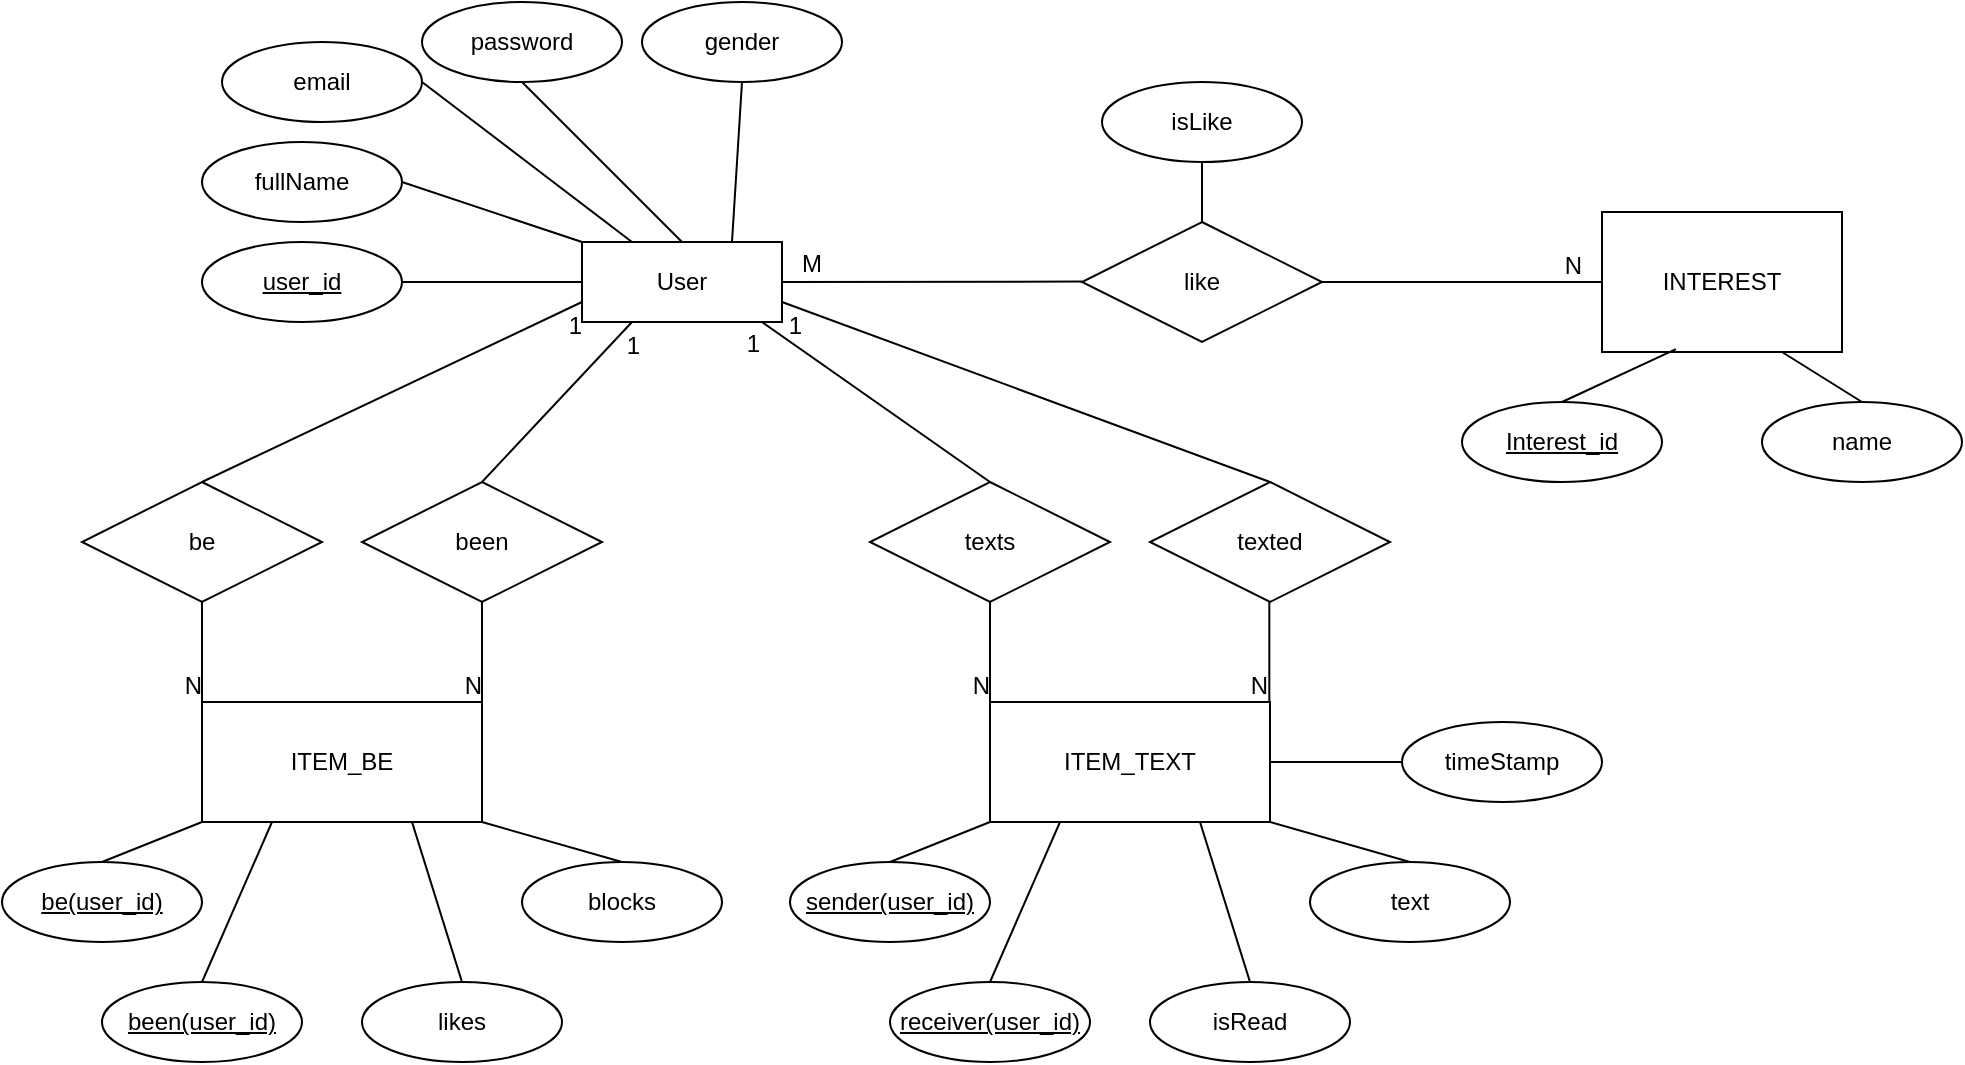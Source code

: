 <mxfile version="13.8.8" type="device" pages="2"><diagram id="E6TCbH85tdZOwjqcfLdC" name="ER"><mxGraphModel dx="2310" dy="783" grid="1" gridSize="10" guides="1" tooltips="1" connect="1" arrows="1" fold="1" page="1" pageScale="1" pageWidth="827" pageHeight="1169" math="0" shadow="0"><root><mxCell id="8Wpp2rc77UVr5AsnBSZf-0"/><mxCell id="8Wpp2rc77UVr5AsnBSZf-1" parent="8Wpp2rc77UVr5AsnBSZf-0"/><mxCell id="8Wpp2rc77UVr5AsnBSZf-2" value="User" style="whiteSpace=wrap;html=1;align=center;" vertex="1" parent="8Wpp2rc77UVr5AsnBSZf-1"><mxGeometry x="130" y="160" width="100" height="40" as="geometry"/></mxCell><mxCell id="8Wpp2rc77UVr5AsnBSZf-6" value="INTEREST" style="whiteSpace=wrap;html=1;align=center;" vertex="1" parent="8Wpp2rc77UVr5AsnBSZf-1"><mxGeometry x="640" y="145" width="120" height="70" as="geometry"/></mxCell><mxCell id="8Wpp2rc77UVr5AsnBSZf-20" value="fullName" style="ellipse;whiteSpace=wrap;html=1;align=center;" vertex="1" parent="8Wpp2rc77UVr5AsnBSZf-1"><mxGeometry x="-60" y="110" width="100" height="40" as="geometry"/></mxCell><mxCell id="8Wpp2rc77UVr5AsnBSZf-21" value="user_id" style="ellipse;whiteSpace=wrap;html=1;align=center;fontStyle=4;" vertex="1" parent="8Wpp2rc77UVr5AsnBSZf-1"><mxGeometry x="-60" y="160" width="100" height="40" as="geometry"/></mxCell><mxCell id="8Wpp2rc77UVr5AsnBSZf-23" value="email" style="ellipse;whiteSpace=wrap;html=1;align=center;" vertex="1" parent="8Wpp2rc77UVr5AsnBSZf-1"><mxGeometry x="-50" y="60" width="100" height="40" as="geometry"/></mxCell><mxCell id="8Wpp2rc77UVr5AsnBSZf-24" value="password" style="ellipse;whiteSpace=wrap;html=1;align=center;" vertex="1" parent="8Wpp2rc77UVr5AsnBSZf-1"><mxGeometry x="50" y="40" width="100" height="40" as="geometry"/></mxCell><mxCell id="8Wpp2rc77UVr5AsnBSZf-27" value="Interest_id" style="ellipse;whiteSpace=wrap;html=1;align=center;fontStyle=4;" vertex="1" parent="8Wpp2rc77UVr5AsnBSZf-1"><mxGeometry x="570" y="240" width="100" height="40" as="geometry"/></mxCell><mxCell id="8Wpp2rc77UVr5AsnBSZf-28" value="name" style="ellipse;whiteSpace=wrap;html=1;align=center;" vertex="1" parent="8Wpp2rc77UVr5AsnBSZf-1"><mxGeometry x="720" y="240" width="100" height="40" as="geometry"/></mxCell><mxCell id="8Wpp2rc77UVr5AsnBSZf-30" value="like" style="shape=rhombus;perimeter=rhombusPerimeter;whiteSpace=wrap;html=1;align=center;" vertex="1" parent="8Wpp2rc77UVr5AsnBSZf-1"><mxGeometry x="380" y="150" width="120" height="60" as="geometry"/></mxCell><mxCell id="8Wpp2rc77UVr5AsnBSZf-32" value="" style="endArrow=none;html=1;rounded=0;strokeColor=#000000;entryX=1;entryY=0.5;entryDx=0;entryDy=0;" edge="1" parent="8Wpp2rc77UVr5AsnBSZf-1" target="8Wpp2rc77UVr5AsnBSZf-2"><mxGeometry relative="1" as="geometry"><mxPoint x="380" y="179.8" as="sourcePoint"/><mxPoint x="270" y="179.8" as="targetPoint"/></mxGeometry></mxCell><mxCell id="8Wpp2rc77UVr5AsnBSZf-33" value="M" style="resizable=0;html=1;align=right;verticalAlign=bottom;" connectable="0" vertex="1" parent="8Wpp2rc77UVr5AsnBSZf-32"><mxGeometry x="1" relative="1" as="geometry"><mxPoint x="20" as="offset"/></mxGeometry></mxCell><mxCell id="8Wpp2rc77UVr5AsnBSZf-34" value="" style="endArrow=none;html=1;rounded=0;strokeColor=#000000;entryX=0;entryY=0.5;entryDx=0;entryDy=0;exitX=1;exitY=0.5;exitDx=0;exitDy=0;" edge="1" parent="8Wpp2rc77UVr5AsnBSZf-1" source="8Wpp2rc77UVr5AsnBSZf-30" target="8Wpp2rc77UVr5AsnBSZf-6"><mxGeometry relative="1" as="geometry"><mxPoint x="440" y="190" as="sourcePoint"/><mxPoint x="600" y="190" as="targetPoint"/></mxGeometry></mxCell><mxCell id="8Wpp2rc77UVr5AsnBSZf-35" value="N" style="resizable=0;html=1;align=right;verticalAlign=bottom;" connectable="0" vertex="1" parent="8Wpp2rc77UVr5AsnBSZf-34"><mxGeometry x="1" relative="1" as="geometry"><mxPoint x="-10" as="offset"/></mxGeometry></mxCell><mxCell id="8Wpp2rc77UVr5AsnBSZf-36" value="" style="endArrow=none;html=1;rounded=0;strokeColor=#000000;entryX=0.75;entryY=0;entryDx=0;entryDy=0;exitX=0.5;exitY=1;exitDx=0;exitDy=0;" edge="1" parent="8Wpp2rc77UVr5AsnBSZf-1" source="2K-7W08GJrU05HCNOI3x-11" target="8Wpp2rc77UVr5AsnBSZf-2"><mxGeometry relative="1" as="geometry"><mxPoint x="100" y="180" as="sourcePoint"/><mxPoint x="150" y="210" as="targetPoint"/></mxGeometry></mxCell><mxCell id="8Wpp2rc77UVr5AsnBSZf-39" value="" style="endArrow=none;html=1;rounded=0;strokeColor=#000000;exitX=1;exitY=0.5;exitDx=0;exitDy=0;entryX=0;entryY=0.5;entryDx=0;entryDy=0;" edge="1" parent="8Wpp2rc77UVr5AsnBSZf-1" source="8Wpp2rc77UVr5AsnBSZf-21" target="8Wpp2rc77UVr5AsnBSZf-2"><mxGeometry relative="1" as="geometry"><mxPoint x="40" y="130" as="sourcePoint"/><mxPoint x="200" y="130" as="targetPoint"/></mxGeometry></mxCell><mxCell id="8Wpp2rc77UVr5AsnBSZf-40" value="" style="endArrow=none;html=1;rounded=0;strokeColor=#000000;exitX=1;exitY=0.5;exitDx=0;exitDy=0;entryX=0;entryY=0;entryDx=0;entryDy=0;" edge="1" parent="8Wpp2rc77UVr5AsnBSZf-1" source="8Wpp2rc77UVr5AsnBSZf-20" target="8Wpp2rc77UVr5AsnBSZf-2"><mxGeometry relative="1" as="geometry"><mxPoint x="40" y="130" as="sourcePoint"/><mxPoint x="200" y="130" as="targetPoint"/></mxGeometry></mxCell><mxCell id="8Wpp2rc77UVr5AsnBSZf-41" value="" style="endArrow=none;html=1;rounded=0;strokeColor=#000000;exitX=1;exitY=0.5;exitDx=0;exitDy=0;entryX=0.25;entryY=0;entryDx=0;entryDy=0;" edge="1" parent="8Wpp2rc77UVr5AsnBSZf-1" source="8Wpp2rc77UVr5AsnBSZf-23" target="8Wpp2rc77UVr5AsnBSZf-2"><mxGeometry relative="1" as="geometry"><mxPoint x="140" y="130" as="sourcePoint"/><mxPoint x="300" y="130" as="targetPoint"/></mxGeometry></mxCell><mxCell id="8Wpp2rc77UVr5AsnBSZf-42" value="" style="endArrow=none;html=1;rounded=0;strokeColor=#000000;entryX=0.5;entryY=1;entryDx=0;entryDy=0;exitX=0.5;exitY=0;exitDx=0;exitDy=0;" edge="1" parent="8Wpp2rc77UVr5AsnBSZf-1" source="8Wpp2rc77UVr5AsnBSZf-2" target="8Wpp2rc77UVr5AsnBSZf-24"><mxGeometry relative="1" as="geometry"><mxPoint x="140" y="130" as="sourcePoint"/><mxPoint x="300" y="130" as="targetPoint"/></mxGeometry></mxCell><mxCell id="8Wpp2rc77UVr5AsnBSZf-43" value="" style="endArrow=none;html=1;rounded=0;strokeColor=#000000;exitX=0.5;exitY=0;exitDx=0;exitDy=0;entryX=0.308;entryY=0.979;entryDx=0;entryDy=0;entryPerimeter=0;" edge="1" parent="8Wpp2rc77UVr5AsnBSZf-1" source="8Wpp2rc77UVr5AsnBSZf-27" target="8Wpp2rc77UVr5AsnBSZf-6"><mxGeometry relative="1" as="geometry"><mxPoint x="550" y="160" as="sourcePoint"/><mxPoint x="710" y="160" as="targetPoint"/></mxGeometry></mxCell><mxCell id="8Wpp2rc77UVr5AsnBSZf-44" value="" style="endArrow=none;html=1;rounded=0;strokeColor=#000000;exitX=0.75;exitY=1;exitDx=0;exitDy=0;entryX=0.5;entryY=0;entryDx=0;entryDy=0;" edge="1" parent="8Wpp2rc77UVr5AsnBSZf-1" source="8Wpp2rc77UVr5AsnBSZf-6" target="8Wpp2rc77UVr5AsnBSZf-28"><mxGeometry relative="1" as="geometry"><mxPoint x="550" y="160" as="sourcePoint"/><mxPoint x="710" y="160" as="targetPoint"/></mxGeometry></mxCell><mxCell id="2K-7W08GJrU05HCNOI3x-0" value="be" style="shape=rhombus;perimeter=rhombusPerimeter;whiteSpace=wrap;html=1;align=center;" vertex="1" parent="8Wpp2rc77UVr5AsnBSZf-1"><mxGeometry x="-120" y="280" width="120" height="60" as="geometry"/></mxCell><mxCell id="2K-7W08GJrU05HCNOI3x-11" value="gender" style="ellipse;whiteSpace=wrap;html=1;align=center;" vertex="1" parent="8Wpp2rc77UVr5AsnBSZf-1"><mxGeometry x="160" y="40" width="100" height="40" as="geometry"/></mxCell><mxCell id="2K-7W08GJrU05HCNOI3x-16" value="be(user_id)" style="ellipse;whiteSpace=wrap;html=1;align=center;fontStyle=4;" vertex="1" parent="8Wpp2rc77UVr5AsnBSZf-1"><mxGeometry x="-160" y="470" width="100" height="40" as="geometry"/></mxCell><mxCell id="2K-7W08GJrU05HCNOI3x-17" value="been(user_id)" style="ellipse;whiteSpace=wrap;html=1;align=center;fontStyle=4;" vertex="1" parent="8Wpp2rc77UVr5AsnBSZf-1"><mxGeometry x="-110" y="530" width="100" height="40" as="geometry"/></mxCell><mxCell id="2K-7W08GJrU05HCNOI3x-18" value="" style="endArrow=none;html=1;rounded=0;strokeColor=#000000;exitX=0.5;exitY=0;exitDx=0;exitDy=0;entryX=0;entryY=1;entryDx=0;entryDy=0;" edge="1" parent="8Wpp2rc77UVr5AsnBSZf-1" source="2K-7W08GJrU05HCNOI3x-16"><mxGeometry relative="1" as="geometry"><mxPoint x="-40" y="370" as="sourcePoint"/><mxPoint x="-60" y="450.0" as="targetPoint"/></mxGeometry></mxCell><mxCell id="2K-7W08GJrU05HCNOI3x-19" value="" style="endArrow=none;html=1;rounded=0;strokeColor=#000000;exitX=0.5;exitY=0;exitDx=0;exitDy=0;entryX=0.25;entryY=1;entryDx=0;entryDy=0;" edge="1" parent="8Wpp2rc77UVr5AsnBSZf-1" source="2K-7W08GJrU05HCNOI3x-17"><mxGeometry relative="1" as="geometry"><mxPoint x="-30" y="370" as="sourcePoint"/><mxPoint x="-25" y="450.0" as="targetPoint"/></mxGeometry></mxCell><mxCell id="2K-7W08GJrU05HCNOI3x-20" value="likes" style="ellipse;whiteSpace=wrap;html=1;align=center;" vertex="1" parent="8Wpp2rc77UVr5AsnBSZf-1"><mxGeometry x="20" y="530" width="100" height="40" as="geometry"/></mxCell><mxCell id="2K-7W08GJrU05HCNOI3x-21" value="" style="endArrow=none;html=1;rounded=0;strokeColor=#000000;exitX=0.5;exitY=0;exitDx=0;exitDy=0;entryX=0.75;entryY=1;entryDx=0;entryDy=0;" edge="1" parent="8Wpp2rc77UVr5AsnBSZf-1" source="2K-7W08GJrU05HCNOI3x-20"><mxGeometry relative="1" as="geometry"><mxPoint x="-50" y="540" as="sourcePoint"/><mxPoint x="45" y="450.0" as="targetPoint"/></mxGeometry></mxCell><mxCell id="2K-7W08GJrU05HCNOI3x-22" value="blocks" style="ellipse;whiteSpace=wrap;html=1;align=center;" vertex="1" parent="8Wpp2rc77UVr5AsnBSZf-1"><mxGeometry x="100" y="470" width="100" height="40" as="geometry"/></mxCell><mxCell id="2K-7W08GJrU05HCNOI3x-23" value="" style="endArrow=none;html=1;rounded=0;strokeColor=#000000;exitX=1;exitY=1;exitDx=0;exitDy=0;entryX=0.5;entryY=0;entryDx=0;entryDy=0;" edge="1" parent="8Wpp2rc77UVr5AsnBSZf-1" target="2K-7W08GJrU05HCNOI3x-22"><mxGeometry relative="1" as="geometry"><mxPoint x="80.0" y="450.0" as="sourcePoint"/><mxPoint x="80" y="490" as="targetPoint"/></mxGeometry></mxCell><mxCell id="2K-7W08GJrU05HCNOI3x-24" value="been" style="shape=rhombus;perimeter=rhombusPerimeter;whiteSpace=wrap;html=1;align=center;" vertex="1" parent="8Wpp2rc77UVr5AsnBSZf-1"><mxGeometry x="20" y="280" width="120" height="60" as="geometry"/></mxCell><mxCell id="2K-7W08GJrU05HCNOI3x-30" value="texts" style="shape=rhombus;perimeter=rhombusPerimeter;whiteSpace=wrap;html=1;align=center;" vertex="1" parent="8Wpp2rc77UVr5AsnBSZf-1"><mxGeometry x="274" y="280" width="120" height="60" as="geometry"/></mxCell><mxCell id="2K-7W08GJrU05HCNOI3x-33" value="sender(user_id)" style="ellipse;whiteSpace=wrap;html=1;align=center;fontStyle=4;" vertex="1" parent="8Wpp2rc77UVr5AsnBSZf-1"><mxGeometry x="234" y="470" width="100" height="40" as="geometry"/></mxCell><mxCell id="2K-7W08GJrU05HCNOI3x-34" value="receiver(user_id)" style="ellipse;whiteSpace=wrap;html=1;align=center;fontStyle=4;" vertex="1" parent="8Wpp2rc77UVr5AsnBSZf-1"><mxGeometry x="284" y="530" width="100" height="40" as="geometry"/></mxCell><mxCell id="2K-7W08GJrU05HCNOI3x-35" value="" style="endArrow=none;html=1;rounded=0;strokeColor=#000000;exitX=0.5;exitY=0;exitDx=0;exitDy=0;entryX=0;entryY=1;entryDx=0;entryDy=0;" edge="1" parent="8Wpp2rc77UVr5AsnBSZf-1" source="2K-7W08GJrU05HCNOI3x-33"><mxGeometry relative="1" as="geometry"><mxPoint x="354" y="370" as="sourcePoint"/><mxPoint x="334" y="450.0" as="targetPoint"/></mxGeometry></mxCell><mxCell id="2K-7W08GJrU05HCNOI3x-36" value="" style="endArrow=none;html=1;rounded=0;strokeColor=#000000;exitX=0.5;exitY=0;exitDx=0;exitDy=0;entryX=0.25;entryY=1;entryDx=0;entryDy=0;" edge="1" parent="8Wpp2rc77UVr5AsnBSZf-1" source="2K-7W08GJrU05HCNOI3x-34"><mxGeometry relative="1" as="geometry"><mxPoint x="364" y="370" as="sourcePoint"/><mxPoint x="369" y="450.0" as="targetPoint"/></mxGeometry></mxCell><mxCell id="2K-7W08GJrU05HCNOI3x-37" value="isRead" style="ellipse;whiteSpace=wrap;html=1;align=center;" vertex="1" parent="8Wpp2rc77UVr5AsnBSZf-1"><mxGeometry x="414" y="530" width="100" height="40" as="geometry"/></mxCell><mxCell id="2K-7W08GJrU05HCNOI3x-38" value="" style="endArrow=none;html=1;rounded=0;strokeColor=#000000;exitX=0.5;exitY=0;exitDx=0;exitDy=0;entryX=0.75;entryY=1;entryDx=0;entryDy=0;" edge="1" parent="8Wpp2rc77UVr5AsnBSZf-1" source="2K-7W08GJrU05HCNOI3x-37"><mxGeometry relative="1" as="geometry"><mxPoint x="344" y="540" as="sourcePoint"/><mxPoint x="439" y="450.0" as="targetPoint"/></mxGeometry></mxCell><mxCell id="2K-7W08GJrU05HCNOI3x-39" value="text" style="ellipse;whiteSpace=wrap;html=1;align=center;" vertex="1" parent="8Wpp2rc77UVr5AsnBSZf-1"><mxGeometry x="494" y="470" width="100" height="40" as="geometry"/></mxCell><mxCell id="2K-7W08GJrU05HCNOI3x-40" value="" style="endArrow=none;html=1;rounded=0;strokeColor=#000000;exitX=1;exitY=1;exitDx=0;exitDy=0;entryX=0.5;entryY=0;entryDx=0;entryDy=0;" edge="1" parent="8Wpp2rc77UVr5AsnBSZf-1" target="2K-7W08GJrU05HCNOI3x-39"><mxGeometry relative="1" as="geometry"><mxPoint x="474" y="450.0" as="sourcePoint"/><mxPoint x="474" y="490" as="targetPoint"/></mxGeometry></mxCell><mxCell id="2K-7W08GJrU05HCNOI3x-41" value="texted" style="shape=rhombus;perimeter=rhombusPerimeter;whiteSpace=wrap;html=1;align=center;" vertex="1" parent="8Wpp2rc77UVr5AsnBSZf-1"><mxGeometry x="414" y="280" width="120" height="60" as="geometry"/></mxCell><mxCell id="2K-7W08GJrU05HCNOI3x-43" value="timeStamp" style="ellipse;whiteSpace=wrap;html=1;align=center;" vertex="1" parent="8Wpp2rc77UVr5AsnBSZf-1"><mxGeometry x="540" y="400" width="100" height="40" as="geometry"/></mxCell><mxCell id="2K-7W08GJrU05HCNOI3x-44" value="" style="endArrow=none;html=1;rounded=0;strokeColor=#000000;exitX=1;exitY=0.5;exitDx=0;exitDy=0;" edge="1" parent="8Wpp2rc77UVr5AsnBSZf-1" target="2K-7W08GJrU05HCNOI3x-43"><mxGeometry relative="1" as="geometry"><mxPoint x="474" y="420" as="sourcePoint"/><mxPoint x="554" y="480.0" as="targetPoint"/></mxGeometry></mxCell><mxCell id="dOLoXVNQqzG0iiNhiLV7-5" value="" style="endArrow=none;html=1;rounded=0;strokeColor=#000000;entryX=0.25;entryY=1;entryDx=0;entryDy=0;exitX=0.5;exitY=0;exitDx=0;exitDy=0;" edge="1" parent="8Wpp2rc77UVr5AsnBSZf-1" source="2K-7W08GJrU05HCNOI3x-24" target="8Wpp2rc77UVr5AsnBSZf-2"><mxGeometry relative="1" as="geometry"><mxPoint x="140" y="290" as="sourcePoint"/><mxPoint x="300" y="290" as="targetPoint"/></mxGeometry></mxCell><mxCell id="dOLoXVNQqzG0iiNhiLV7-6" value="1" style="resizable=0;html=1;align=right;verticalAlign=bottom;" connectable="0" vertex="1" parent="dOLoXVNQqzG0iiNhiLV7-5"><mxGeometry x="1" relative="1" as="geometry"><mxPoint x="4.77" y="20.25" as="offset"/></mxGeometry></mxCell><mxCell id="dOLoXVNQqzG0iiNhiLV7-8" value="" style="endArrow=none;html=1;rounded=0;strokeColor=#000000;entryX=0;entryY=0.75;entryDx=0;entryDy=0;exitX=0.5;exitY=0;exitDx=0;exitDy=0;" edge="1" parent="8Wpp2rc77UVr5AsnBSZf-1" source="2K-7W08GJrU05HCNOI3x-0" target="8Wpp2rc77UVr5AsnBSZf-2"><mxGeometry relative="1" as="geometry"><mxPoint x="-110" y="199.31" as="sourcePoint"/><mxPoint x="50" y="199.31" as="targetPoint"/></mxGeometry></mxCell><mxCell id="dOLoXVNQqzG0iiNhiLV7-9" value="1" style="resizable=0;html=1;align=right;verticalAlign=bottom;" connectable="0" vertex="1" parent="dOLoXVNQqzG0iiNhiLV7-8"><mxGeometry x="1" relative="1" as="geometry"><mxPoint x="0.22" y="19.9" as="offset"/></mxGeometry></mxCell><mxCell id="dOLoXVNQqzG0iiNhiLV7-11" value="ITEM_BE" style="whiteSpace=wrap;html=1;align=center;" vertex="1" parent="8Wpp2rc77UVr5AsnBSZf-1"><mxGeometry x="-60" y="390" width="140" height="60" as="geometry"/></mxCell><mxCell id="dOLoXVNQqzG0iiNhiLV7-13" value="" style="endArrow=none;html=1;rounded=0;strokeColor=#000000;exitX=0.5;exitY=1;exitDx=0;exitDy=0;entryX=0;entryY=0;entryDx=0;entryDy=0;" edge="1" parent="8Wpp2rc77UVr5AsnBSZf-1" source="2K-7W08GJrU05HCNOI3x-0" target="dOLoXVNQqzG0iiNhiLV7-11"><mxGeometry relative="1" as="geometry"><mxPoint x="-20" y="360" as="sourcePoint"/><mxPoint x="140" y="360" as="targetPoint"/></mxGeometry></mxCell><mxCell id="dOLoXVNQqzG0iiNhiLV7-14" value="N" style="resizable=0;html=1;align=right;verticalAlign=bottom;" connectable="0" vertex="1" parent="dOLoXVNQqzG0iiNhiLV7-13"><mxGeometry x="1" relative="1" as="geometry"/></mxCell><mxCell id="dOLoXVNQqzG0iiNhiLV7-15" value="" style="endArrow=none;html=1;rounded=0;strokeColor=#000000;exitX=0.5;exitY=1;exitDx=0;exitDy=0;entryX=0;entryY=0;entryDx=0;entryDy=0;" edge="1" parent="8Wpp2rc77UVr5AsnBSZf-1"><mxGeometry relative="1" as="geometry"><mxPoint x="80" y="340.0" as="sourcePoint"/><mxPoint x="80" y="390" as="targetPoint"/></mxGeometry></mxCell><mxCell id="dOLoXVNQqzG0iiNhiLV7-16" value="N" style="resizable=0;html=1;align=right;verticalAlign=bottom;" connectable="0" vertex="1" parent="dOLoXVNQqzG0iiNhiLV7-15"><mxGeometry x="1" relative="1" as="geometry"/></mxCell><mxCell id="dOLoXVNQqzG0iiNhiLV7-17" value="" style="endArrow=none;html=1;rounded=0;strokeColor=#000000;entryX=0;entryY=0.75;entryDx=0;entryDy=0;exitX=0.5;exitY=0;exitDx=0;exitDy=0;" edge="1" parent="8Wpp2rc77UVr5AsnBSZf-1" source="2K-7W08GJrU05HCNOI3x-30"><mxGeometry relative="1" as="geometry"><mxPoint x="30" y="290" as="sourcePoint"/><mxPoint x="220.0" y="200" as="targetPoint"/></mxGeometry></mxCell><mxCell id="dOLoXVNQqzG0iiNhiLV7-18" value="1" style="resizable=0;html=1;align=right;verticalAlign=bottom;" connectable="0" vertex="1" parent="dOLoXVNQqzG0iiNhiLV7-17"><mxGeometry x="1" relative="1" as="geometry"><mxPoint y="19.94" as="offset"/></mxGeometry></mxCell><mxCell id="dOLoXVNQqzG0iiNhiLV7-19" value="" style="endArrow=none;html=1;rounded=0;strokeColor=#000000;entryX=0;entryY=0.75;entryDx=0;entryDy=0;exitX=0.5;exitY=0;exitDx=0;exitDy=0;" edge="1" parent="8Wpp2rc77UVr5AsnBSZf-1" source="2K-7W08GJrU05HCNOI3x-41"><mxGeometry relative="1" as="geometry"><mxPoint x="344" y="270" as="sourcePoint"/><mxPoint x="230.0" y="190" as="targetPoint"/></mxGeometry></mxCell><mxCell id="dOLoXVNQqzG0iiNhiLV7-20" value="1" style="resizable=0;html=1;align=right;verticalAlign=bottom;" connectable="0" vertex="1" parent="dOLoXVNQqzG0iiNhiLV7-19"><mxGeometry x="1" relative="1" as="geometry"><mxPoint x="9.94" y="19.98" as="offset"/></mxGeometry></mxCell><mxCell id="dOLoXVNQqzG0iiNhiLV7-21" value="" style="endArrow=none;html=1;rounded=0;strokeColor=#000000;exitX=0.5;exitY=1;exitDx=0;exitDy=0;entryX=0;entryY=0;entryDx=0;entryDy=0;" edge="1" parent="8Wpp2rc77UVr5AsnBSZf-1"><mxGeometry relative="1" as="geometry"><mxPoint x="334" y="340.0" as="sourcePoint"/><mxPoint x="334" y="390" as="targetPoint"/></mxGeometry></mxCell><mxCell id="dOLoXVNQqzG0iiNhiLV7-22" value="N" style="resizable=0;html=1;align=right;verticalAlign=bottom;" connectable="0" vertex="1" parent="dOLoXVNQqzG0iiNhiLV7-21"><mxGeometry x="1" relative="1" as="geometry"/></mxCell><mxCell id="dOLoXVNQqzG0iiNhiLV7-23" value="" style="endArrow=none;html=1;rounded=0;strokeColor=#000000;exitX=0.5;exitY=1;exitDx=0;exitDy=0;entryX=0;entryY=0;entryDx=0;entryDy=0;" edge="1" parent="8Wpp2rc77UVr5AsnBSZf-1"><mxGeometry relative="1" as="geometry"><mxPoint x="473.66" y="340.0" as="sourcePoint"/><mxPoint x="473.66" y="390" as="targetPoint"/></mxGeometry></mxCell><mxCell id="dOLoXVNQqzG0iiNhiLV7-24" value="N" style="resizable=0;html=1;align=right;verticalAlign=bottom;" connectable="0" vertex="1" parent="dOLoXVNQqzG0iiNhiLV7-23"><mxGeometry x="1" relative="1" as="geometry"/></mxCell><mxCell id="dOLoXVNQqzG0iiNhiLV7-25" value="ITEM_TEXT" style="whiteSpace=wrap;html=1;align=center;" vertex="1" parent="8Wpp2rc77UVr5AsnBSZf-1"><mxGeometry x="334" y="390" width="140" height="60" as="geometry"/></mxCell><mxCell id="dOLoXVNQqzG0iiNhiLV7-31" value="isLike" style="ellipse;whiteSpace=wrap;html=1;align=center;" vertex="1" parent="8Wpp2rc77UVr5AsnBSZf-1"><mxGeometry x="390" y="80" width="100" height="40" as="geometry"/></mxCell><mxCell id="dOLoXVNQqzG0iiNhiLV7-34" value="" style="endArrow=none;html=1;rounded=0;strokeColor=#000000;exitX=0.5;exitY=0;exitDx=0;exitDy=0;entryX=0.5;entryY=1;entryDx=0;entryDy=0;" edge="1" parent="8Wpp2rc77UVr5AsnBSZf-1" source="8Wpp2rc77UVr5AsnBSZf-30" target="dOLoXVNQqzG0iiNhiLV7-31"><mxGeometry relative="1" as="geometry"><mxPoint x="260" y="290" as="sourcePoint"/><mxPoint x="420" y="290" as="targetPoint"/></mxGeometry></mxCell></root></mxGraphModel></diagram><diagram id="WJf5pchCrzGm-eH7Ul6c" name="Page-2"><mxGraphModel dx="1420" dy="313" grid="1" gridSize="10" guides="1" tooltips="1" connect="1" arrows="1" fold="1" page="1" pageScale="1" pageWidth="827" pageHeight="1169" math="0" shadow="0"><root><mxCell id="jBHrH5TgtLiB7cssUhV8-0"/><mxCell id="jBHrH5TgtLiB7cssUhV8-1" parent="jBHrH5TgtLiB7cssUhV8-0"/><mxCell id="NZ4QxPWf2azzUg17UMpQ-0" value="User" style="whiteSpace=wrap;html=1;align=center;" vertex="1" parent="jBHrH5TgtLiB7cssUhV8-1"><mxGeometry x="130" y="160" width="100" height="40" as="geometry"/></mxCell><mxCell id="NZ4QxPWf2azzUg17UMpQ-1" value="INTEREST" style="whiteSpace=wrap;html=1;align=center;" vertex="1" parent="jBHrH5TgtLiB7cssUhV8-1"><mxGeometry x="640" y="145" width="120" height="70" as="geometry"/></mxCell><mxCell id="NZ4QxPWf2azzUg17UMpQ-2" value="fullName" style="ellipse;whiteSpace=wrap;html=1;align=center;" vertex="1" parent="jBHrH5TgtLiB7cssUhV8-1"><mxGeometry x="-60" y="110" width="100" height="40" as="geometry"/></mxCell><mxCell id="NZ4QxPWf2azzUg17UMpQ-3" value="user_id" style="ellipse;whiteSpace=wrap;html=1;align=center;fontStyle=4;" vertex="1" parent="jBHrH5TgtLiB7cssUhV8-1"><mxGeometry x="-60" y="160" width="100" height="40" as="geometry"/></mxCell><mxCell id="NZ4QxPWf2azzUg17UMpQ-4" value="email" style="ellipse;whiteSpace=wrap;html=1;align=center;" vertex="1" parent="jBHrH5TgtLiB7cssUhV8-1"><mxGeometry x="-50" y="60" width="100" height="40" as="geometry"/></mxCell><mxCell id="NZ4QxPWf2azzUg17UMpQ-5" value="password" style="ellipse;whiteSpace=wrap;html=1;align=center;" vertex="1" parent="jBHrH5TgtLiB7cssUhV8-1"><mxGeometry x="50" y="40" width="100" height="40" as="geometry"/></mxCell><mxCell id="NZ4QxPWf2azzUg17UMpQ-6" value="Interest_id" style="ellipse;whiteSpace=wrap;html=1;align=center;fontStyle=4;" vertex="1" parent="jBHrH5TgtLiB7cssUhV8-1"><mxGeometry x="570" y="240" width="100" height="40" as="geometry"/></mxCell><mxCell id="NZ4QxPWf2azzUg17UMpQ-7" value="name" style="ellipse;whiteSpace=wrap;html=1;align=center;" vertex="1" parent="jBHrH5TgtLiB7cssUhV8-1"><mxGeometry x="720" y="240" width="100" height="40" as="geometry"/></mxCell><mxCell id="NZ4QxPWf2azzUg17UMpQ-8" value="prefers" style="shape=rhombus;perimeter=rhombusPerimeter;whiteSpace=wrap;html=1;align=center;" vertex="1" parent="jBHrH5TgtLiB7cssUhV8-1"><mxGeometry x="380" y="150" width="120" height="60" as="geometry"/></mxCell><mxCell id="NZ4QxPWf2azzUg17UMpQ-9" value="" style="endArrow=none;html=1;rounded=0;strokeColor=#000000;entryX=1;entryY=0.5;entryDx=0;entryDy=0;" edge="1" parent="jBHrH5TgtLiB7cssUhV8-1" target="NZ4QxPWf2azzUg17UMpQ-0"><mxGeometry relative="1" as="geometry"><mxPoint x="380" y="179.8" as="sourcePoint"/><mxPoint x="270" y="179.8" as="targetPoint"/></mxGeometry></mxCell><mxCell id="NZ4QxPWf2azzUg17UMpQ-10" value="M" style="resizable=0;html=1;align=right;verticalAlign=bottom;" connectable="0" vertex="1" parent="NZ4QxPWf2azzUg17UMpQ-9"><mxGeometry x="1" relative="1" as="geometry"><mxPoint x="20" as="offset"/></mxGeometry></mxCell><mxCell id="NZ4QxPWf2azzUg17UMpQ-11" value="" style="endArrow=none;html=1;rounded=0;strokeColor=#000000;entryX=0;entryY=0.5;entryDx=0;entryDy=0;exitX=1;exitY=0.5;exitDx=0;exitDy=0;" edge="1" parent="jBHrH5TgtLiB7cssUhV8-1" source="NZ4QxPWf2azzUg17UMpQ-8" target="NZ4QxPWf2azzUg17UMpQ-1"><mxGeometry relative="1" as="geometry"><mxPoint x="440" y="190" as="sourcePoint"/><mxPoint x="600" y="190" as="targetPoint"/></mxGeometry></mxCell><mxCell id="NZ4QxPWf2azzUg17UMpQ-12" value="N" style="resizable=0;html=1;align=right;verticalAlign=bottom;" connectable="0" vertex="1" parent="NZ4QxPWf2azzUg17UMpQ-11"><mxGeometry x="1" relative="1" as="geometry"><mxPoint x="-10" as="offset"/></mxGeometry></mxCell><mxCell id="NZ4QxPWf2azzUg17UMpQ-13" value="" style="endArrow=none;html=1;rounded=0;strokeColor=#000000;entryX=0.75;entryY=0;entryDx=0;entryDy=0;exitX=0.5;exitY=1;exitDx=0;exitDy=0;" edge="1" parent="jBHrH5TgtLiB7cssUhV8-1" source="NZ4QxPWf2azzUg17UMpQ-21" target="NZ4QxPWf2azzUg17UMpQ-0"><mxGeometry relative="1" as="geometry"><mxPoint x="100" y="180" as="sourcePoint"/><mxPoint x="150" y="210" as="targetPoint"/></mxGeometry></mxCell><mxCell id="NZ4QxPWf2azzUg17UMpQ-14" value="" style="endArrow=none;html=1;rounded=0;strokeColor=#000000;exitX=1;exitY=0.5;exitDx=0;exitDy=0;entryX=0;entryY=0.5;entryDx=0;entryDy=0;" edge="1" parent="jBHrH5TgtLiB7cssUhV8-1" source="NZ4QxPWf2azzUg17UMpQ-3" target="NZ4QxPWf2azzUg17UMpQ-0"><mxGeometry relative="1" as="geometry"><mxPoint x="40" y="130" as="sourcePoint"/><mxPoint x="200" y="130" as="targetPoint"/></mxGeometry></mxCell><mxCell id="NZ4QxPWf2azzUg17UMpQ-15" value="" style="endArrow=none;html=1;rounded=0;strokeColor=#000000;exitX=1;exitY=0.5;exitDx=0;exitDy=0;entryX=0;entryY=0;entryDx=0;entryDy=0;" edge="1" parent="jBHrH5TgtLiB7cssUhV8-1" source="NZ4QxPWf2azzUg17UMpQ-2" target="NZ4QxPWf2azzUg17UMpQ-0"><mxGeometry relative="1" as="geometry"><mxPoint x="40" y="130" as="sourcePoint"/><mxPoint x="200" y="130" as="targetPoint"/></mxGeometry></mxCell><mxCell id="NZ4QxPWf2azzUg17UMpQ-16" value="" style="endArrow=none;html=1;rounded=0;strokeColor=#000000;exitX=1;exitY=0.5;exitDx=0;exitDy=0;entryX=0.25;entryY=0;entryDx=0;entryDy=0;" edge="1" parent="jBHrH5TgtLiB7cssUhV8-1" source="NZ4QxPWf2azzUg17UMpQ-4" target="NZ4QxPWf2azzUg17UMpQ-0"><mxGeometry relative="1" as="geometry"><mxPoint x="140" y="130" as="sourcePoint"/><mxPoint x="300" y="130" as="targetPoint"/></mxGeometry></mxCell><mxCell id="NZ4QxPWf2azzUg17UMpQ-17" value="" style="endArrow=none;html=1;rounded=0;strokeColor=#000000;entryX=0.5;entryY=1;entryDx=0;entryDy=0;exitX=0.5;exitY=0;exitDx=0;exitDy=0;" edge="1" parent="jBHrH5TgtLiB7cssUhV8-1" source="NZ4QxPWf2azzUg17UMpQ-0" target="NZ4QxPWf2azzUg17UMpQ-5"><mxGeometry relative="1" as="geometry"><mxPoint x="140" y="130" as="sourcePoint"/><mxPoint x="300" y="130" as="targetPoint"/></mxGeometry></mxCell><mxCell id="NZ4QxPWf2azzUg17UMpQ-18" value="" style="endArrow=none;html=1;rounded=0;strokeColor=#000000;exitX=0.5;exitY=0;exitDx=0;exitDy=0;entryX=0.308;entryY=0.979;entryDx=0;entryDy=0;entryPerimeter=0;" edge="1" parent="jBHrH5TgtLiB7cssUhV8-1" source="NZ4QxPWf2azzUg17UMpQ-6" target="NZ4QxPWf2azzUg17UMpQ-1"><mxGeometry relative="1" as="geometry"><mxPoint x="550" y="160" as="sourcePoint"/><mxPoint x="710" y="160" as="targetPoint"/></mxGeometry></mxCell><mxCell id="NZ4QxPWf2azzUg17UMpQ-19" value="" style="endArrow=none;html=1;rounded=0;strokeColor=#000000;exitX=0.75;exitY=1;exitDx=0;exitDy=0;entryX=0.5;entryY=0;entryDx=0;entryDy=0;" edge="1" parent="jBHrH5TgtLiB7cssUhV8-1" source="NZ4QxPWf2azzUg17UMpQ-1" target="NZ4QxPWf2azzUg17UMpQ-7"><mxGeometry relative="1" as="geometry"><mxPoint x="550" y="160" as="sourcePoint"/><mxPoint x="710" y="160" as="targetPoint"/></mxGeometry></mxCell><mxCell id="NZ4QxPWf2azzUg17UMpQ-20" value="be" style="shape=rhombus;perimeter=rhombusPerimeter;whiteSpace=wrap;html=1;align=center;" vertex="1" parent="jBHrH5TgtLiB7cssUhV8-1"><mxGeometry y="290" width="120" height="60" as="geometry"/></mxCell><mxCell id="NZ4QxPWf2azzUg17UMpQ-21" value="gender" style="ellipse;whiteSpace=wrap;html=1;align=center;" vertex="1" parent="jBHrH5TgtLiB7cssUhV8-1"><mxGeometry x="160" y="40" width="100" height="40" as="geometry"/></mxCell><mxCell id="NZ4QxPWf2azzUg17UMpQ-22" value="be(user_id)" style="ellipse;whiteSpace=wrap;html=1;align=center;fontStyle=4;" vertex="1" parent="jBHrH5TgtLiB7cssUhV8-1"><mxGeometry x="-140" y="360" width="100" height="40" as="geometry"/></mxCell><mxCell id="NZ4QxPWf2azzUg17UMpQ-23" value="been(user_id)" style="ellipse;whiteSpace=wrap;html=1;align=center;fontStyle=4;" vertex="1" parent="jBHrH5TgtLiB7cssUhV8-1"><mxGeometry x="-70" y="410" width="100" height="40" as="geometry"/></mxCell><mxCell id="NZ4QxPWf2azzUg17UMpQ-24" value="" style="endArrow=none;html=1;rounded=0;strokeColor=#000000;exitX=0.5;exitY=0;exitDx=0;exitDy=0;entryX=0;entryY=0.5;entryDx=0;entryDy=0;" edge="1" parent="jBHrH5TgtLiB7cssUhV8-1" source="NZ4QxPWf2azzUg17UMpQ-22" target="NZ4QxPWf2azzUg17UMpQ-20"><mxGeometry relative="1" as="geometry"><mxPoint x="-40" y="370" as="sourcePoint"/><mxPoint x="-60" y="450" as="targetPoint"/></mxGeometry></mxCell><mxCell id="NZ4QxPWf2azzUg17UMpQ-25" value="" style="endArrow=none;html=1;rounded=0;strokeColor=#000000;exitX=0.5;exitY=0;exitDx=0;exitDy=0;entryX=0;entryY=1;entryDx=0;entryDy=0;" edge="1" parent="jBHrH5TgtLiB7cssUhV8-1" source="NZ4QxPWf2azzUg17UMpQ-23" target="NZ4QxPWf2azzUg17UMpQ-20"><mxGeometry relative="1" as="geometry"><mxPoint x="-30" y="370" as="sourcePoint"/><mxPoint x="-25" y="450" as="targetPoint"/></mxGeometry></mxCell><mxCell id="NZ4QxPWf2azzUg17UMpQ-26" value="likes" style="ellipse;whiteSpace=wrap;html=1;align=center;" vertex="1" parent="jBHrH5TgtLiB7cssUhV8-1"><mxGeometry x="80" y="410" width="100" height="40" as="geometry"/></mxCell><mxCell id="NZ4QxPWf2azzUg17UMpQ-27" value="" style="endArrow=none;html=1;rounded=0;strokeColor=#000000;exitX=0.5;exitY=0;exitDx=0;exitDy=0;entryX=1;entryY=1;entryDx=0;entryDy=0;" edge="1" parent="jBHrH5TgtLiB7cssUhV8-1" source="NZ4QxPWf2azzUg17UMpQ-26" target="NZ4QxPWf2azzUg17UMpQ-20"><mxGeometry relative="1" as="geometry"><mxPoint x="-50" y="540" as="sourcePoint"/><mxPoint x="45" y="450" as="targetPoint"/></mxGeometry></mxCell><mxCell id="NZ4QxPWf2azzUg17UMpQ-28" value="blocks" style="ellipse;whiteSpace=wrap;html=1;align=center;" vertex="1" parent="jBHrH5TgtLiB7cssUhV8-1"><mxGeometry x="150" y="360" width="100" height="40" as="geometry"/></mxCell><mxCell id="NZ4QxPWf2azzUg17UMpQ-29" value="" style="endArrow=none;html=1;rounded=0;strokeColor=#000000;exitX=1;exitY=0.5;exitDx=0;exitDy=0;entryX=0.5;entryY=0;entryDx=0;entryDy=0;" edge="1" parent="jBHrH5TgtLiB7cssUhV8-1" target="NZ4QxPWf2azzUg17UMpQ-28" source="NZ4QxPWf2azzUg17UMpQ-20"><mxGeometry relative="1" as="geometry"><mxPoint x="80" y="450" as="sourcePoint"/><mxPoint x="80" y="490" as="targetPoint"/></mxGeometry></mxCell><mxCell id="NZ4QxPWf2azzUg17UMpQ-32" value="sender(user_id)" style="ellipse;whiteSpace=wrap;html=1;align=center;fontStyle=4;" vertex="1" parent="jBHrH5TgtLiB7cssUhV8-1"><mxGeometry x="190" y="300" width="100" height="40" as="geometry"/></mxCell><mxCell id="NZ4QxPWf2azzUg17UMpQ-33" value="receiver(user_id)" style="ellipse;whiteSpace=wrap;html=1;align=center;fontStyle=4;" vertex="1" parent="jBHrH5TgtLiB7cssUhV8-1"><mxGeometry x="270" y="360" width="100" height="40" as="geometry"/></mxCell><mxCell id="NZ4QxPWf2azzUg17UMpQ-34" value="" style="endArrow=none;html=1;rounded=0;strokeColor=#000000;exitX=1;exitY=0.5;exitDx=0;exitDy=0;entryX=0;entryY=0.5;entryDx=0;entryDy=0;" edge="1" parent="jBHrH5TgtLiB7cssUhV8-1" source="NZ4QxPWf2azzUg17UMpQ-32" target="NZ4QxPWf2azzUg17UMpQ-63"><mxGeometry relative="1" as="geometry"><mxPoint x="354" y="370" as="sourcePoint"/><mxPoint x="334" y="450" as="targetPoint"/></mxGeometry></mxCell><mxCell id="NZ4QxPWf2azzUg17UMpQ-35" value="" style="endArrow=none;html=1;rounded=0;strokeColor=#000000;exitX=0.5;exitY=0;exitDx=0;exitDy=0;entryX=0;entryY=1;entryDx=0;entryDy=0;" edge="1" parent="jBHrH5TgtLiB7cssUhV8-1" source="NZ4QxPWf2azzUg17UMpQ-33" target="NZ4QxPWf2azzUg17UMpQ-63"><mxGeometry relative="1" as="geometry"><mxPoint x="364" y="370" as="sourcePoint"/><mxPoint x="369" y="450" as="targetPoint"/></mxGeometry></mxCell><mxCell id="NZ4QxPWf2azzUg17UMpQ-36" value="isRead" style="ellipse;whiteSpace=wrap;html=1;align=center;" vertex="1" parent="jBHrH5TgtLiB7cssUhV8-1"><mxGeometry x="350" y="410" width="100" height="40" as="geometry"/></mxCell><mxCell id="NZ4QxPWf2azzUg17UMpQ-37" value="" style="endArrow=none;html=1;rounded=0;strokeColor=#000000;exitX=0.5;exitY=0;exitDx=0;exitDy=0;entryX=0.5;entryY=1;entryDx=0;entryDy=0;" edge="1" parent="jBHrH5TgtLiB7cssUhV8-1" source="NZ4QxPWf2azzUg17UMpQ-36" target="NZ4QxPWf2azzUg17UMpQ-63"><mxGeometry relative="1" as="geometry"><mxPoint x="344" y="540" as="sourcePoint"/><mxPoint x="439" y="450" as="targetPoint"/></mxGeometry></mxCell><mxCell id="NZ4QxPWf2azzUg17UMpQ-38" value="text" style="ellipse;whiteSpace=wrap;html=1;align=center;" vertex="1" parent="jBHrH5TgtLiB7cssUhV8-1"><mxGeometry x="414" y="360" width="100" height="40" as="geometry"/></mxCell><mxCell id="NZ4QxPWf2azzUg17UMpQ-39" value="" style="endArrow=none;html=1;rounded=0;strokeColor=#000000;exitX=1;exitY=1;exitDx=0;exitDy=0;entryX=0.5;entryY=0;entryDx=0;entryDy=0;" edge="1" parent="jBHrH5TgtLiB7cssUhV8-1" target="NZ4QxPWf2azzUg17UMpQ-38" source="NZ4QxPWf2azzUg17UMpQ-63"><mxGeometry relative="1" as="geometry"><mxPoint x="474" y="450" as="sourcePoint"/><mxPoint x="474" y="490" as="targetPoint"/></mxGeometry></mxCell><mxCell id="NZ4QxPWf2azzUg17UMpQ-41" value="timeStamp" style="ellipse;whiteSpace=wrap;html=1;align=center;" vertex="1" parent="jBHrH5TgtLiB7cssUhV8-1"><mxGeometry x="460" y="300" width="100" height="40" as="geometry"/></mxCell><mxCell id="NZ4QxPWf2azzUg17UMpQ-42" value="" style="endArrow=none;html=1;rounded=0;strokeColor=#000000;exitX=1;exitY=0.5;exitDx=0;exitDy=0;" edge="1" parent="jBHrH5TgtLiB7cssUhV8-1" target="NZ4QxPWf2azzUg17UMpQ-41" source="NZ4QxPWf2azzUg17UMpQ-63"><mxGeometry relative="1" as="geometry"><mxPoint x="474" y="420" as="sourcePoint"/><mxPoint x="554" y="480.0" as="targetPoint"/></mxGeometry></mxCell><mxCell id="NZ4QxPWf2azzUg17UMpQ-45" value="" style="endArrow=none;html=1;rounded=0;strokeColor=#000000;entryX=0;entryY=0.75;entryDx=0;entryDy=0;exitX=0;exitY=0;exitDx=0;exitDy=0;" edge="1" parent="jBHrH5TgtLiB7cssUhV8-1" source="NZ4QxPWf2azzUg17UMpQ-20" target="NZ4QxPWf2azzUg17UMpQ-0"><mxGeometry relative="1" as="geometry"><mxPoint x="-110" y="199.31" as="sourcePoint"/><mxPoint x="50" y="199.31" as="targetPoint"/></mxGeometry></mxCell><mxCell id="NZ4QxPWf2azzUg17UMpQ-46" value="M" style="resizable=0;html=1;align=right;verticalAlign=bottom;" connectable="0" vertex="1" parent="NZ4QxPWf2azzUg17UMpQ-45"><mxGeometry x="1" relative="1" as="geometry"><mxPoint x="-30.07" y="30.07" as="offset"/></mxGeometry></mxCell><mxCell id="NZ4QxPWf2azzUg17UMpQ-48" value="" style="endArrow=none;html=1;rounded=0;strokeColor=#000000;exitX=1;exitY=0;exitDx=0;exitDy=0;entryX=0.25;entryY=1;entryDx=0;entryDy=0;" edge="1" parent="jBHrH5TgtLiB7cssUhV8-1" source="NZ4QxPWf2azzUg17UMpQ-20" target="NZ4QxPWf2azzUg17UMpQ-0"><mxGeometry relative="1" as="geometry"><mxPoint x="-20" y="360" as="sourcePoint"/><mxPoint x="-60.0" y="390" as="targetPoint"/></mxGeometry></mxCell><mxCell id="NZ4QxPWf2azzUg17UMpQ-49" value="N" style="resizable=0;html=1;align=right;verticalAlign=bottom;" connectable="0" vertex="1" parent="NZ4QxPWf2azzUg17UMpQ-48"><mxGeometry x="1" relative="1" as="geometry"><mxPoint x="-5.03" y="20.11" as="offset"/></mxGeometry></mxCell><mxCell id="NZ4QxPWf2azzUg17UMpQ-61" value="prefers" style="ellipse;whiteSpace=wrap;html=1;align=center;" vertex="1" parent="jBHrH5TgtLiB7cssUhV8-1"><mxGeometry x="390" y="80" width="100" height="40" as="geometry"/></mxCell><mxCell id="NZ4QxPWf2azzUg17UMpQ-62" value="" style="endArrow=none;html=1;rounded=0;strokeColor=#000000;exitX=0.5;exitY=0;exitDx=0;exitDy=0;entryX=0.5;entryY=1;entryDx=0;entryDy=0;" edge="1" parent="jBHrH5TgtLiB7cssUhV8-1" source="NZ4QxPWf2azzUg17UMpQ-8" target="NZ4QxPWf2azzUg17UMpQ-61"><mxGeometry relative="1" as="geometry"><mxPoint x="260" y="290" as="sourcePoint"/><mxPoint x="420" y="290" as="targetPoint"/></mxGeometry></mxCell><mxCell id="NZ4QxPWf2azzUg17UMpQ-63" value="text" style="shape=rhombus;perimeter=rhombusPerimeter;whiteSpace=wrap;html=1;align=center;" vertex="1" parent="jBHrH5TgtLiB7cssUhV8-1"><mxGeometry x="300" y="290" width="120" height="60" as="geometry"/></mxCell><mxCell id="NZ4QxPWf2azzUg17UMpQ-65" value="" style="endArrow=none;html=1;rounded=0;strokeColor=#000000;entryX=0.75;entryY=1;entryDx=0;entryDy=0;exitX=0;exitY=0;exitDx=0;exitDy=0;" edge="1" parent="jBHrH5TgtLiB7cssUhV8-1" source="NZ4QxPWf2azzUg17UMpQ-63" target="NZ4QxPWf2azzUg17UMpQ-0"><mxGeometry relative="1" as="geometry"><mxPoint x="130.0" y="330" as="sourcePoint"/><mxPoint x="230.0" y="215" as="targetPoint"/></mxGeometry></mxCell><mxCell id="NZ4QxPWf2azzUg17UMpQ-66" value="M" style="resizable=0;html=1;align=right;verticalAlign=bottom;" connectable="0" vertex="1" parent="NZ4QxPWf2azzUg17UMpQ-65"><mxGeometry x="1" relative="1" as="geometry"><mxPoint x="14.98" y="19.99" as="offset"/></mxGeometry></mxCell><mxCell id="NZ4QxPWf2azzUg17UMpQ-67" value="" style="endArrow=none;html=1;rounded=0;strokeColor=#000000;entryX=1;entryY=0.75;entryDx=0;entryDy=0;exitX=1;exitY=0;exitDx=0;exitDy=0;" edge="1" parent="jBHrH5TgtLiB7cssUhV8-1" source="NZ4QxPWf2azzUg17UMpQ-63" target="NZ4QxPWf2azzUg17UMpQ-0"><mxGeometry relative="1" as="geometry"><mxPoint x="439" y="312.5" as="sourcePoint"/><mxPoint x="260.0" y="207.5" as="targetPoint"/></mxGeometry></mxCell><mxCell id="NZ4QxPWf2azzUg17UMpQ-68" value="N" style="resizable=0;html=1;align=right;verticalAlign=bottom;" connectable="0" vertex="1" parent="NZ4QxPWf2azzUg17UMpQ-67"><mxGeometry x="1" relative="1" as="geometry"><mxPoint x="14.98" y="19.99" as="offset"/></mxGeometry></mxCell></root></mxGraphModel></diagram></mxfile>